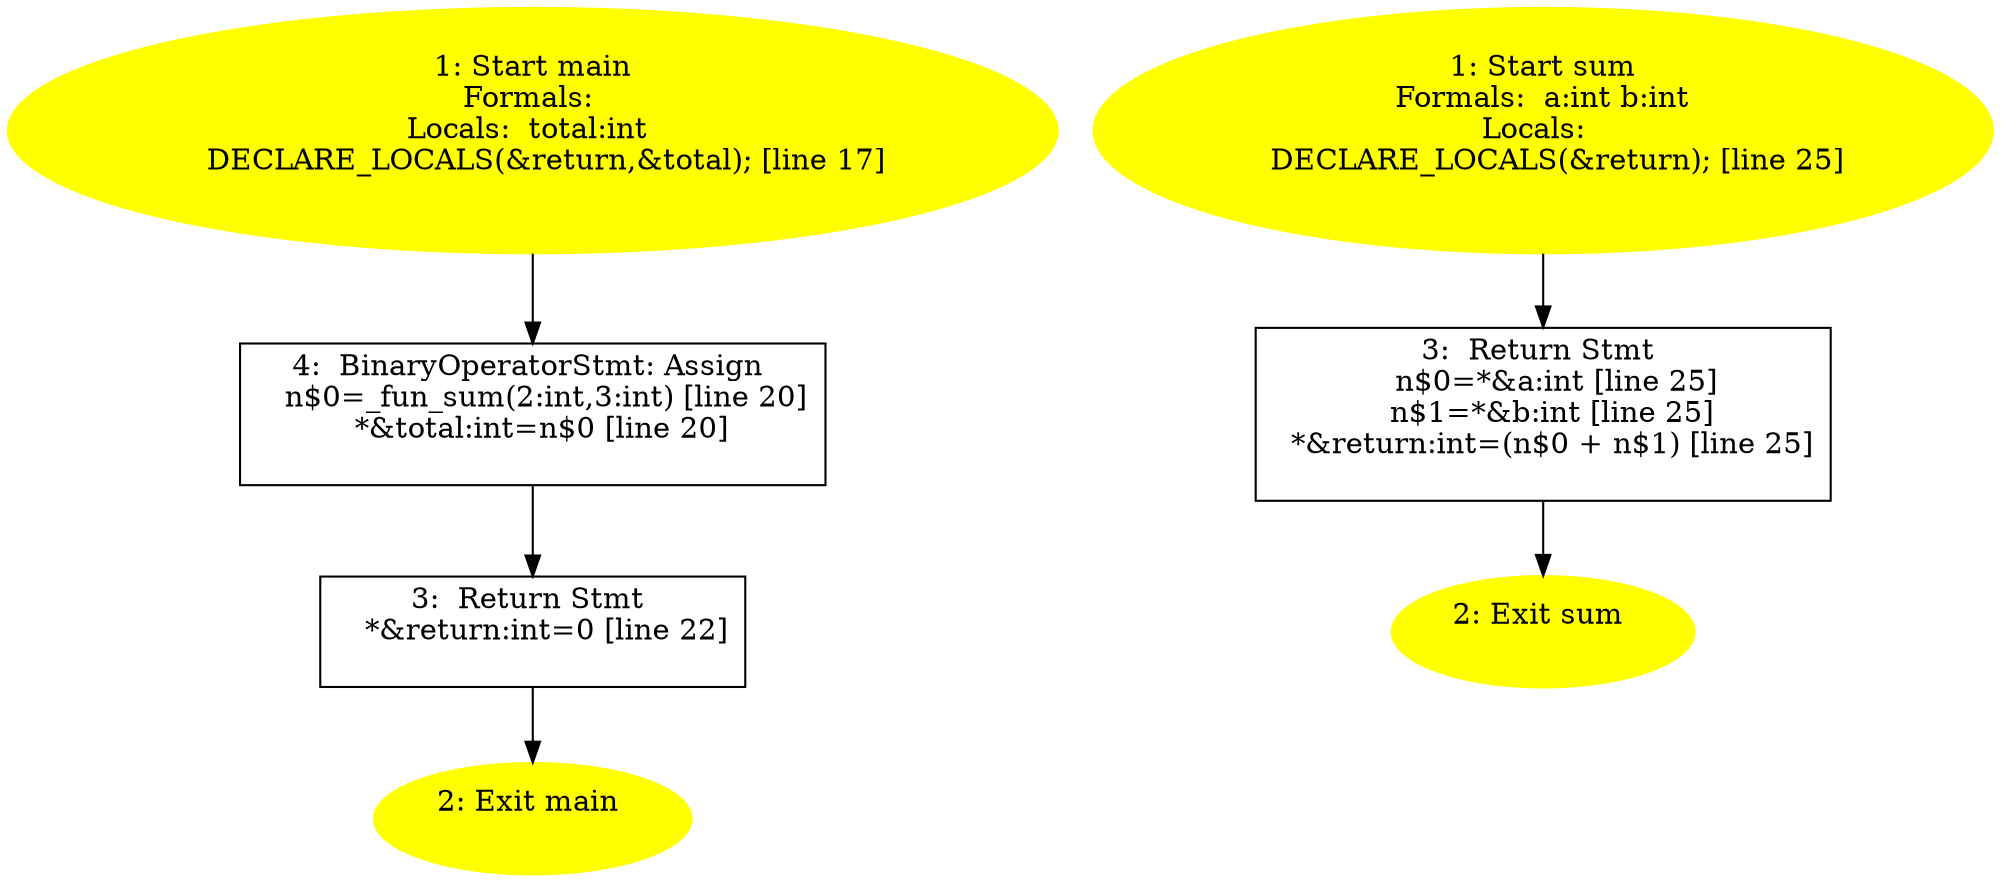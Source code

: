 /* @generated */
digraph iCFG {
"main.fad58de7366495db4650cfefac2fcd61_1" [label="1: Start main\nFormals: \nLocals:  total:int \n   DECLARE_LOCALS(&return,&total); [line 17]\n " color=yellow style=filled]
	

	 "main.fad58de7366495db4650cfefac2fcd61_1" -> "main.fad58de7366495db4650cfefac2fcd61_4" ;
"main.fad58de7366495db4650cfefac2fcd61_2" [label="2: Exit main \n  " color=yellow style=filled]
	

"main.fad58de7366495db4650cfefac2fcd61_3" [label="3:  Return Stmt \n   *&return:int=0 [line 22]\n " shape="box"]
	

	 "main.fad58de7366495db4650cfefac2fcd61_3" -> "main.fad58de7366495db4650cfefac2fcd61_2" ;
"main.fad58de7366495db4650cfefac2fcd61_4" [label="4:  BinaryOperatorStmt: Assign \n   n$0=_fun_sum(2:int,3:int) [line 20]\n  *&total:int=n$0 [line 20]\n " shape="box"]
	

	 "main.fad58de7366495db4650cfefac2fcd61_4" -> "main.fad58de7366495db4650cfefac2fcd61_3" ;
"sum.1d623b89683f9ce4e074de1676d12416_1" [label="1: Start sum\nFormals:  a:int b:int\nLocals:  \n   DECLARE_LOCALS(&return); [line 25]\n " color=yellow style=filled]
	

	 "sum.1d623b89683f9ce4e074de1676d12416_1" -> "sum.1d623b89683f9ce4e074de1676d12416_3" ;
"sum.1d623b89683f9ce4e074de1676d12416_2" [label="2: Exit sum \n  " color=yellow style=filled]
	

"sum.1d623b89683f9ce4e074de1676d12416_3" [label="3:  Return Stmt \n   n$0=*&a:int [line 25]\n  n$1=*&b:int [line 25]\n  *&return:int=(n$0 + n$1) [line 25]\n " shape="box"]
	

	 "sum.1d623b89683f9ce4e074de1676d12416_3" -> "sum.1d623b89683f9ce4e074de1676d12416_2" ;
}
